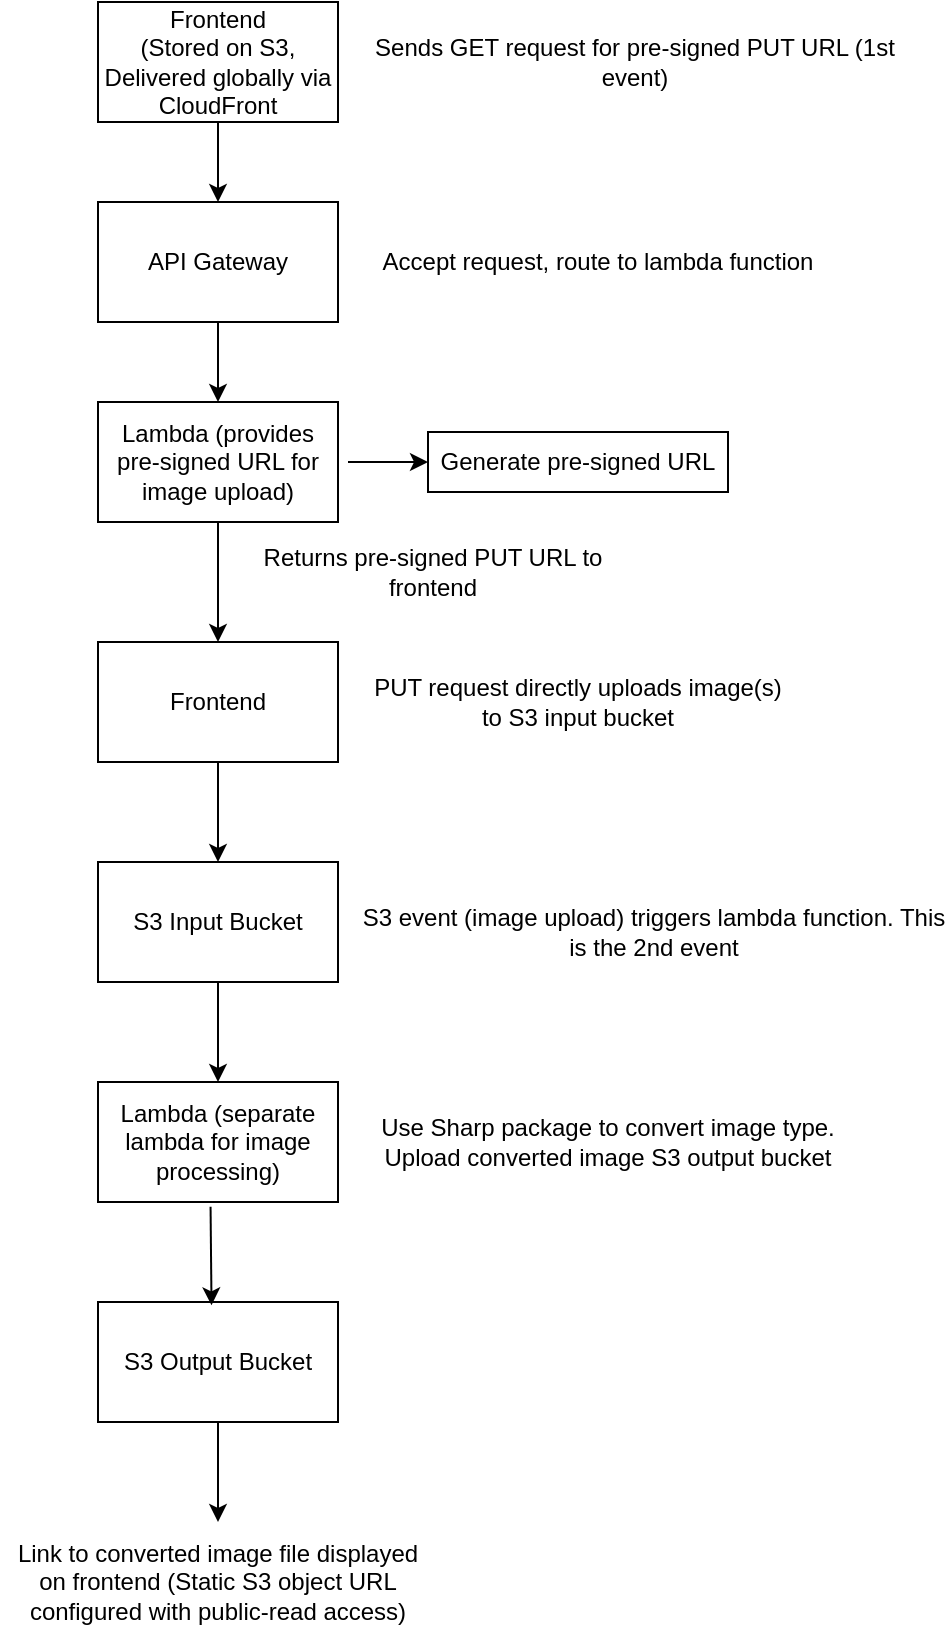 <mxfile version="27.2.0">
  <diagram name="Page-1" id="M7Nv4D_M4CwDMcb3Wskp">
    <mxGraphModel dx="1580" dy="879" grid="1" gridSize="10" guides="1" tooltips="1" connect="1" arrows="1" fold="1" page="1" pageScale="1" pageWidth="850" pageHeight="1100" background="light-dark(#FFFFFF,#030303)" math="0" shadow="0">
      <root>
        <mxCell id="0" />
        <mxCell id="1" parent="0" />
        <mxCell id="NJZbky64yUJ3h-G3UNd4-1" value="Frontend&lt;div&gt;(Stored on S3, Delivered globally via CloudFront&lt;/div&gt;" style="rounded=0;whiteSpace=wrap;html=1;" parent="1" vertex="1">
          <mxGeometry x="365" y="50" width="120" height="60" as="geometry" />
        </mxCell>
        <mxCell id="NJZbky64yUJ3h-G3UNd4-2" value="API Gateway" style="rounded=0;whiteSpace=wrap;html=1;" parent="1" vertex="1">
          <mxGeometry x="365" y="150" width="120" height="60" as="geometry" />
        </mxCell>
        <mxCell id="NJZbky64yUJ3h-G3UNd4-3" value="Lambda (provides pre-signed URL for image upload)" style="rounded=0;whiteSpace=wrap;html=1;" parent="1" vertex="1">
          <mxGeometry x="365" y="250" width="120" height="60" as="geometry" />
        </mxCell>
        <mxCell id="NJZbky64yUJ3h-G3UNd4-4" value="Frontend" style="rounded=0;whiteSpace=wrap;html=1;" parent="1" vertex="1">
          <mxGeometry x="365" y="370" width="120" height="60" as="geometry" />
        </mxCell>
        <mxCell id="NJZbky64yUJ3h-G3UNd4-5" value="S3 Input Bucket" style="rounded=0;whiteSpace=wrap;html=1;" parent="1" vertex="1">
          <mxGeometry x="365" y="480" width="120" height="60" as="geometry" />
        </mxCell>
        <mxCell id="NJZbky64yUJ3h-G3UNd4-6" value="" style="endArrow=classic;html=1;rounded=0;exitX=0.5;exitY=1;exitDx=0;exitDy=0;entryX=0.5;entryY=0;entryDx=0;entryDy=0;strokeColor=light-dark(#000000,#FFFFFF);" parent="1" source="NJZbky64yUJ3h-G3UNd4-1" target="NJZbky64yUJ3h-G3UNd4-2" edge="1">
          <mxGeometry width="50" height="50" relative="1" as="geometry">
            <mxPoint x="450" y="150" as="sourcePoint" />
            <mxPoint x="500" y="100" as="targetPoint" />
          </mxGeometry>
        </mxCell>
        <mxCell id="NJZbky64yUJ3h-G3UNd4-7" value="" style="endArrow=classic;html=1;rounded=0;exitX=0.5;exitY=1;exitDx=0;exitDy=0;strokeColor=light-dark(#000000,#FFFFFF);entryX=0.5;entryY=0;entryDx=0;entryDy=0;" parent="1" source="NJZbky64yUJ3h-G3UNd4-2" target="NJZbky64yUJ3h-G3UNd4-3" edge="1">
          <mxGeometry width="50" height="50" relative="1" as="geometry">
            <mxPoint x="510" y="230" as="sourcePoint" />
            <mxPoint x="420" y="270" as="targetPoint" />
          </mxGeometry>
        </mxCell>
        <mxCell id="NJZbky64yUJ3h-G3UNd4-8" value="" style="endArrow=classic;html=1;rounded=0;exitX=0.5;exitY=1;exitDx=0;exitDy=0;strokeColor=light-dark(#000000,#FFFFFF);entryX=0.5;entryY=0;entryDx=0;entryDy=0;" parent="1" source="NJZbky64yUJ3h-G3UNd4-3" target="NJZbky64yUJ3h-G3UNd4-4" edge="1">
          <mxGeometry width="50" height="50" relative="1" as="geometry">
            <mxPoint x="485" y="330" as="sourcePoint" />
            <mxPoint x="430" y="370" as="targetPoint" />
          </mxGeometry>
        </mxCell>
        <mxCell id="NJZbky64yUJ3h-G3UNd4-9" value="" style="endArrow=classic;html=1;rounded=0;exitX=0.5;exitY=1;exitDx=0;exitDy=0;entryX=0.5;entryY=0;entryDx=0;entryDy=0;strokeColor=light-dark(#000000,#FFFFFF);" parent="1" source="NJZbky64yUJ3h-G3UNd4-4" target="NJZbky64yUJ3h-G3UNd4-5" edge="1">
          <mxGeometry width="50" height="50" relative="1" as="geometry">
            <mxPoint x="490" y="420" as="sourcePoint" />
            <mxPoint x="540" y="370" as="targetPoint" />
          </mxGeometry>
        </mxCell>
        <mxCell id="tz-h5lC0XfIbsgwfJbqe-1" value="Generate pre-signed URL" style="rounded=0;whiteSpace=wrap;html=1;" vertex="1" parent="1">
          <mxGeometry x="530" y="265" width="150" height="30" as="geometry" />
        </mxCell>
        <mxCell id="tz-h5lC0XfIbsgwfJbqe-2" value="" style="endArrow=classic;html=1;rounded=0;entryX=0;entryY=0.5;entryDx=0;entryDy=0;" edge="1" parent="1" target="tz-h5lC0XfIbsgwfJbqe-1">
          <mxGeometry width="50" height="50" relative="1" as="geometry">
            <mxPoint x="490" y="280" as="sourcePoint" />
            <mxPoint x="460" y="260" as="targetPoint" />
          </mxGeometry>
        </mxCell>
        <mxCell id="tz-h5lC0XfIbsgwfJbqe-3" value="Returns pre-signed PUT URL to frontend" style="text;html=1;align=center;verticalAlign=middle;whiteSpace=wrap;rounded=0;" vertex="1" parent="1">
          <mxGeometry x="440" y="320" width="185" height="30" as="geometry" />
        </mxCell>
        <mxCell id="tz-h5lC0XfIbsgwfJbqe-4" value="Sends GET request for pre-signed PUT URL (1st event)" style="text;html=1;align=center;verticalAlign=middle;whiteSpace=wrap;rounded=0;" vertex="1" parent="1">
          <mxGeometry x="496.25" y="65" width="275" height="30" as="geometry" />
        </mxCell>
        <mxCell id="tz-h5lC0XfIbsgwfJbqe-5" value="PUT request directly uploads image(s) to S3 input bucket" style="text;html=1;align=center;verticalAlign=middle;whiteSpace=wrap;rounded=0;" vertex="1" parent="1">
          <mxGeometry x="500" y="385" width="210" height="30" as="geometry" />
        </mxCell>
        <mxCell id="tz-h5lC0XfIbsgwfJbqe-6" value="Lambda (separate lambda for image processing)" style="rounded=0;whiteSpace=wrap;html=1;" vertex="1" parent="1">
          <mxGeometry x="365" y="590" width="120" height="60" as="geometry" />
        </mxCell>
        <mxCell id="tz-h5lC0XfIbsgwfJbqe-7" value="" style="endArrow=classic;html=1;rounded=0;exitX=0.5;exitY=1;exitDx=0;exitDy=0;entryX=0.5;entryY=0;entryDx=0;entryDy=0;" edge="1" parent="1" source="NJZbky64yUJ3h-G3UNd4-5" target="tz-h5lC0XfIbsgwfJbqe-6">
          <mxGeometry width="50" height="50" relative="1" as="geometry">
            <mxPoint x="380" y="660" as="sourcePoint" />
            <mxPoint x="430" y="610" as="targetPoint" />
          </mxGeometry>
        </mxCell>
        <mxCell id="tz-h5lC0XfIbsgwfJbqe-8" value="S3 event (image upload) triggers lambda function. This is the 2nd event" style="text;html=1;align=center;verticalAlign=middle;whiteSpace=wrap;rounded=0;" vertex="1" parent="1">
          <mxGeometry x="496.25" y="500" width="293.75" height="30" as="geometry" />
        </mxCell>
        <mxCell id="tz-h5lC0XfIbsgwfJbqe-9" value="Accept request, route to lambda function" style="text;html=1;align=center;verticalAlign=middle;whiteSpace=wrap;rounded=0;" vertex="1" parent="1">
          <mxGeometry x="495" y="165" width="240" height="30" as="geometry" />
        </mxCell>
        <mxCell id="tz-h5lC0XfIbsgwfJbqe-10" value="S3 Output Bucket" style="rounded=0;whiteSpace=wrap;html=1;" vertex="1" parent="1">
          <mxGeometry x="365" y="700" width="120" height="60" as="geometry" />
        </mxCell>
        <mxCell id="tz-h5lC0XfIbsgwfJbqe-12" value="Link to converted image file displayed on frontend (Static S3 object URL configured with public-read access)" style="text;html=1;align=center;verticalAlign=middle;whiteSpace=wrap;rounded=0;" vertex="1" parent="1">
          <mxGeometry x="316" y="825" width="217.5" height="30" as="geometry" />
        </mxCell>
        <mxCell id="tz-h5lC0XfIbsgwfJbqe-13" value="" style="endArrow=classic;html=1;rounded=0;exitX=0.469;exitY=1.04;exitDx=0;exitDy=0;exitPerimeter=0;entryX=0.473;entryY=0.028;entryDx=0;entryDy=0;entryPerimeter=0;" edge="1" parent="1" source="tz-h5lC0XfIbsgwfJbqe-6" target="tz-h5lC0XfIbsgwfJbqe-10">
          <mxGeometry width="50" height="50" relative="1" as="geometry">
            <mxPoint x="480" y="760" as="sourcePoint" />
            <mxPoint x="530" y="710" as="targetPoint" />
          </mxGeometry>
        </mxCell>
        <mxCell id="tz-h5lC0XfIbsgwfJbqe-14" value="" style="endArrow=classic;html=1;rounded=0;exitX=0.5;exitY=1;exitDx=0;exitDy=0;entryX=0.5;entryY=0;entryDx=0;entryDy=0;" edge="1" parent="1" source="tz-h5lC0XfIbsgwfJbqe-10">
          <mxGeometry width="50" height="50" relative="1" as="geometry">
            <mxPoint x="480" y="840" as="sourcePoint" />
            <mxPoint x="425" y="810" as="targetPoint" />
          </mxGeometry>
        </mxCell>
        <mxCell id="tz-h5lC0XfIbsgwfJbqe-15" value="Use Sharp package to convert image type. Upload converted image S3 output bucket" style="text;html=1;align=center;verticalAlign=middle;whiteSpace=wrap;rounded=0;" vertex="1" parent="1">
          <mxGeometry x="500" y="605" width="240" height="30" as="geometry" />
        </mxCell>
      </root>
    </mxGraphModel>
  </diagram>
</mxfile>
